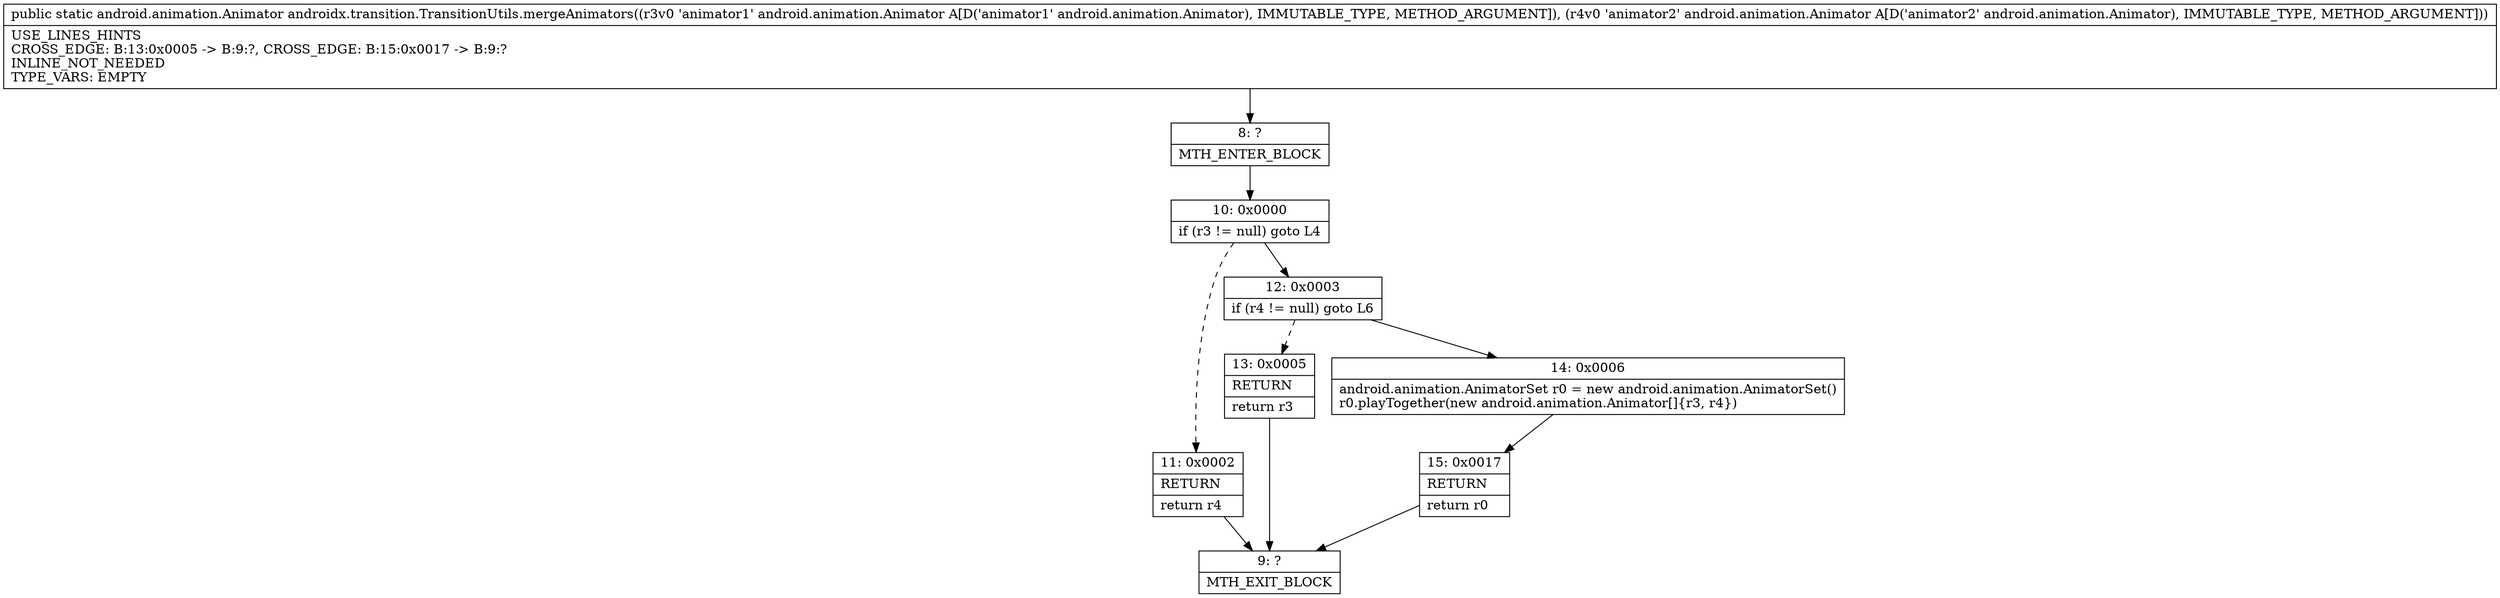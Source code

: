 digraph "CFG forandroidx.transition.TransitionUtils.mergeAnimators(Landroid\/animation\/Animator;Landroid\/animation\/Animator;)Landroid\/animation\/Animator;" {
Node_8 [shape=record,label="{8\:\ ?|MTH_ENTER_BLOCK\l}"];
Node_10 [shape=record,label="{10\:\ 0x0000|if (r3 != null) goto L4\l}"];
Node_11 [shape=record,label="{11\:\ 0x0002|RETURN\l|return r4\l}"];
Node_9 [shape=record,label="{9\:\ ?|MTH_EXIT_BLOCK\l}"];
Node_12 [shape=record,label="{12\:\ 0x0003|if (r4 != null) goto L6\l}"];
Node_13 [shape=record,label="{13\:\ 0x0005|RETURN\l|return r3\l}"];
Node_14 [shape=record,label="{14\:\ 0x0006|android.animation.AnimatorSet r0 = new android.animation.AnimatorSet()\lr0.playTogether(new android.animation.Animator[]\{r3, r4\})\l}"];
Node_15 [shape=record,label="{15\:\ 0x0017|RETURN\l|return r0\l}"];
MethodNode[shape=record,label="{public static android.animation.Animator androidx.transition.TransitionUtils.mergeAnimators((r3v0 'animator1' android.animation.Animator A[D('animator1' android.animation.Animator), IMMUTABLE_TYPE, METHOD_ARGUMENT]), (r4v0 'animator2' android.animation.Animator A[D('animator2' android.animation.Animator), IMMUTABLE_TYPE, METHOD_ARGUMENT]))  | USE_LINES_HINTS\lCROSS_EDGE: B:13:0x0005 \-\> B:9:?, CROSS_EDGE: B:15:0x0017 \-\> B:9:?\lINLINE_NOT_NEEDED\lTYPE_VARS: EMPTY\l}"];
MethodNode -> Node_8;Node_8 -> Node_10;
Node_10 -> Node_11[style=dashed];
Node_10 -> Node_12;
Node_11 -> Node_9;
Node_12 -> Node_13[style=dashed];
Node_12 -> Node_14;
Node_13 -> Node_9;
Node_14 -> Node_15;
Node_15 -> Node_9;
}

